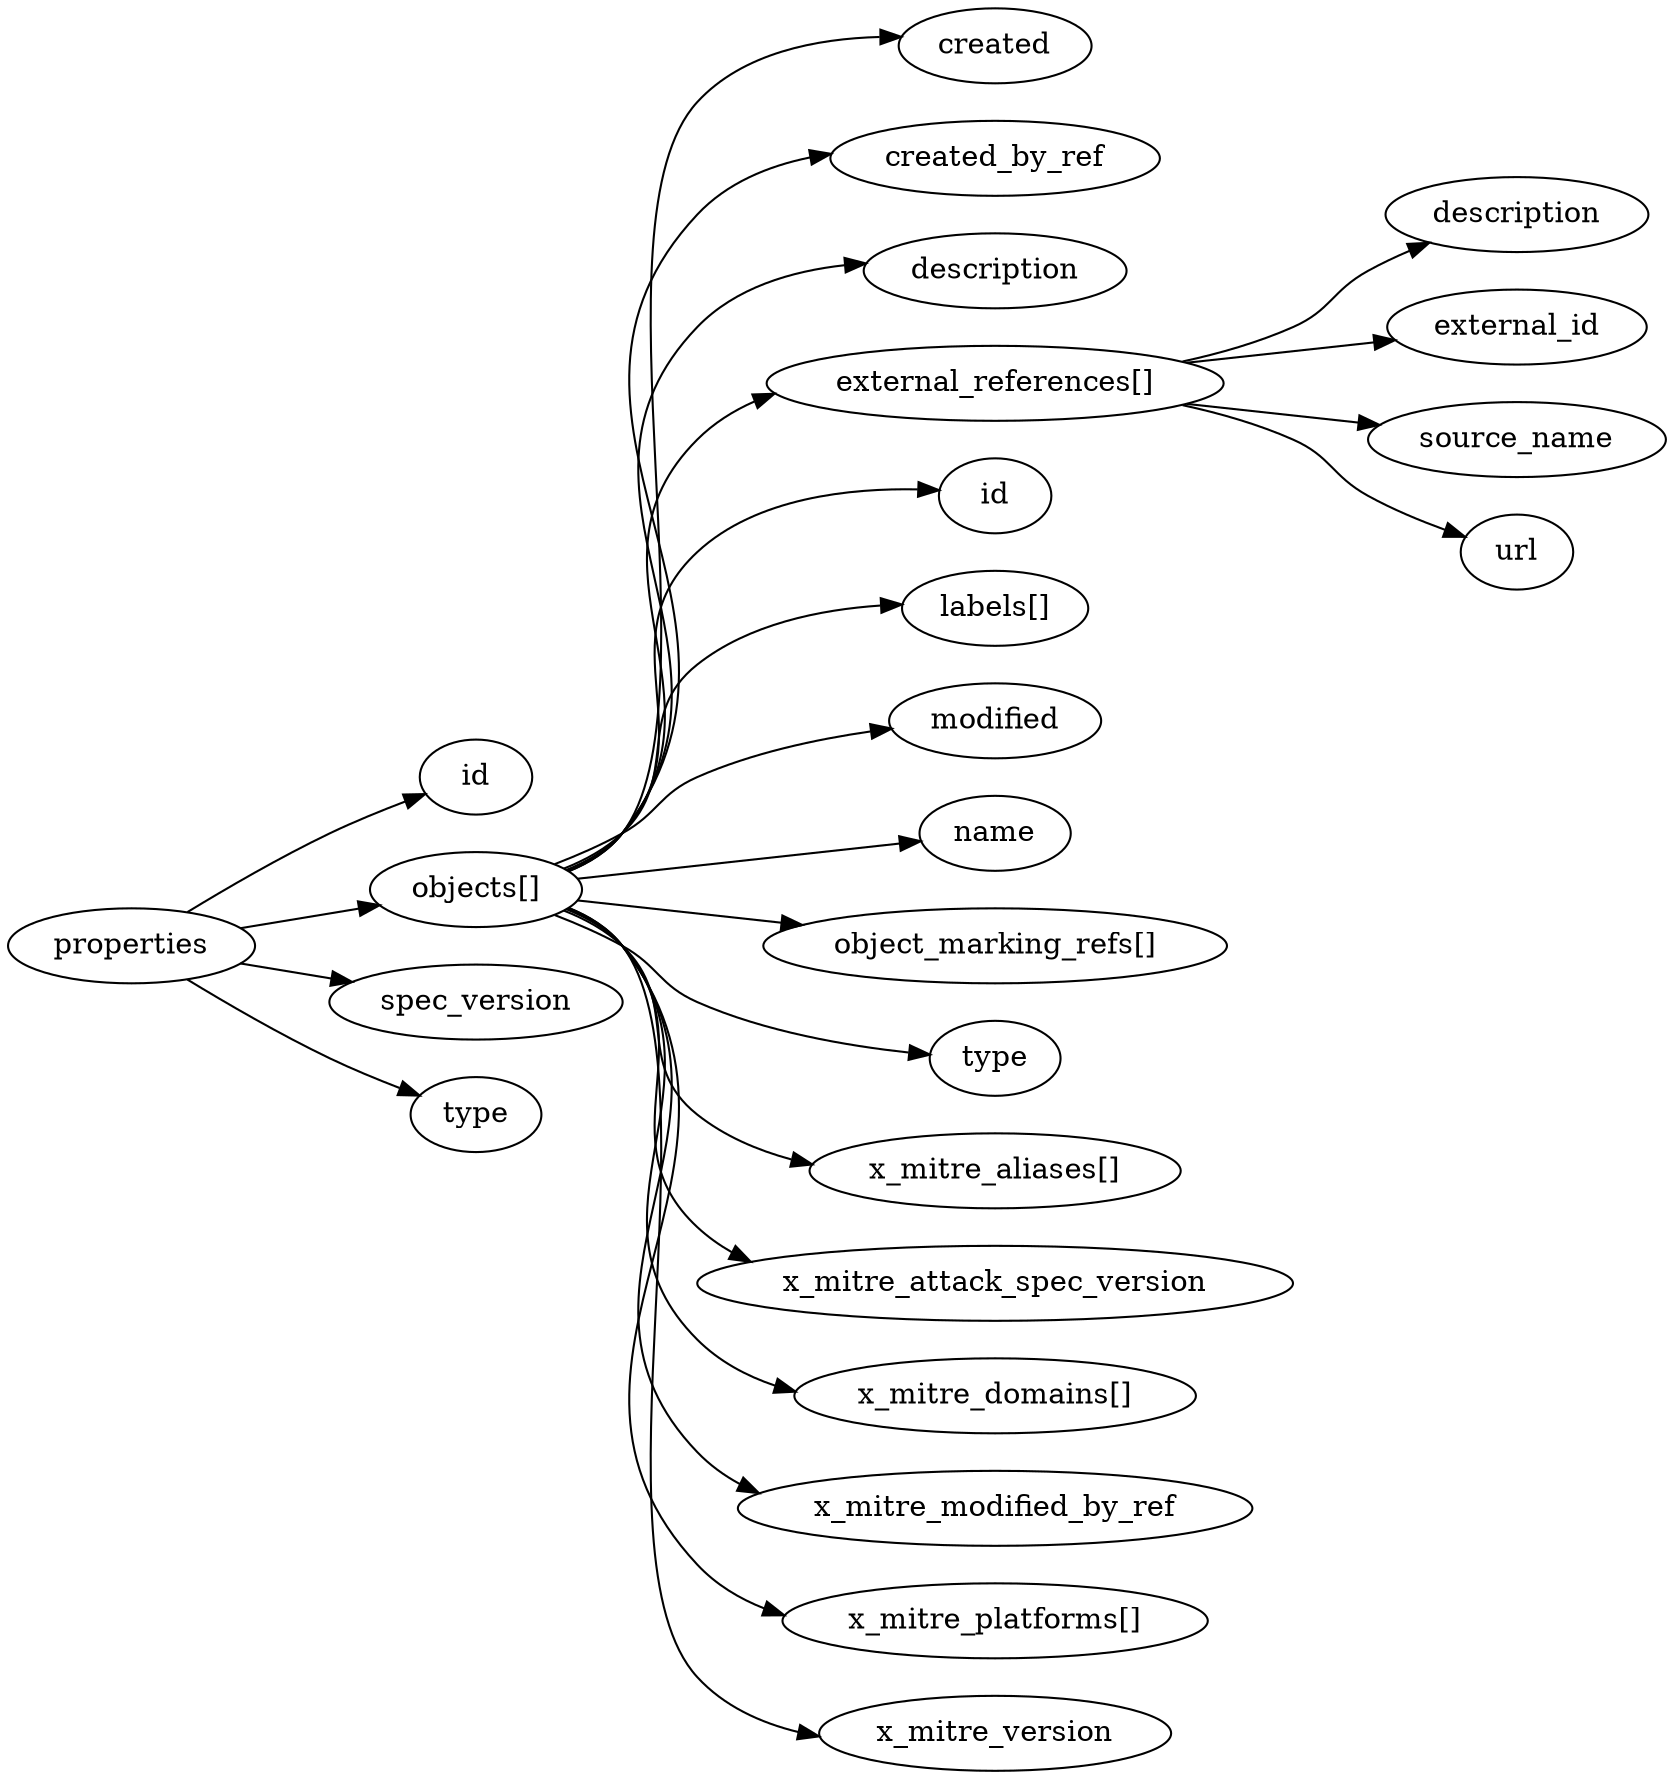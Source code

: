 digraph {
    graph [rankdir=LR]
    "id" [label="id"]
    "objects" [label="objects[]"]
    "objects.created" [label="created"]
    "objects.created_by_ref" [label="created_by_ref"]
    "objects.description" [label="description"]
    "objects.external_references" [label="external_references[]"]
    "objects.external_references.description" [label="description"]
    "objects.external_references.external_id" [label="external_id"]
    "objects.external_references.source_name" [label="source_name"]
    "objects.external_references.url" [label="url"]
    "objects.id" [label="id"]
    "objects.labels" [label="labels[]"]
    "objects.modified" [label="modified"]
    "objects.name" [label="name"]
    "objects.object_marking_refs" [label="object_marking_refs[]"]
    "objects.type" [label="type"]
    "objects.x_mitre_aliases" [label="x_mitre_aliases[]"]
    "objects.x_mitre_attack_spec_version" [label="x_mitre_attack_spec_version"]
    "objects.x_mitre_domains" [label="x_mitre_domains[]"]
    "objects.x_mitre_modified_by_ref" [label="x_mitre_modified_by_ref"]
    "objects.x_mitre_platforms" [label="x_mitre_platforms[]"]
    "objects.x_mitre_version" [label="x_mitre_version"]
    "spec_version" [label="spec_version"]
    "type" [label="type"]
    "properties" -> "type"
    "properties" -> "id"
    "properties" -> "spec_version"
    "properties" -> "objects"
    "objects" -> "objects.labels"
    "objects" -> "objects.x_mitre_platforms"
    "objects" -> "objects.x_mitre_domains"
    "objects" -> "objects.x_mitre_aliases"
    "objects" -> "objects.object_marking_refs"
    "objects" -> "objects.id"
    "objects" -> "objects.type"
    "objects" -> "objects.created"
    "objects" -> "objects.created_by_ref"
    "objects" -> "objects.external_references"
    "objects" -> "objects.modified"
    "objects" -> "objects.name"
    "objects" -> "objects.description"
    "objects" -> "objects.x_mitre_version"
    "objects" -> "objects.x_mitre_attack_spec_version"
    "objects" -> "objects.x_mitre_modified_by_ref"
    "objects.external_references" -> "objects.external_references.source_name"
    "objects.external_references" -> "objects.external_references.url"
    "objects.external_references" -> "objects.external_references.external_id"
    "objects.external_references" -> "objects.external_references.description"
}